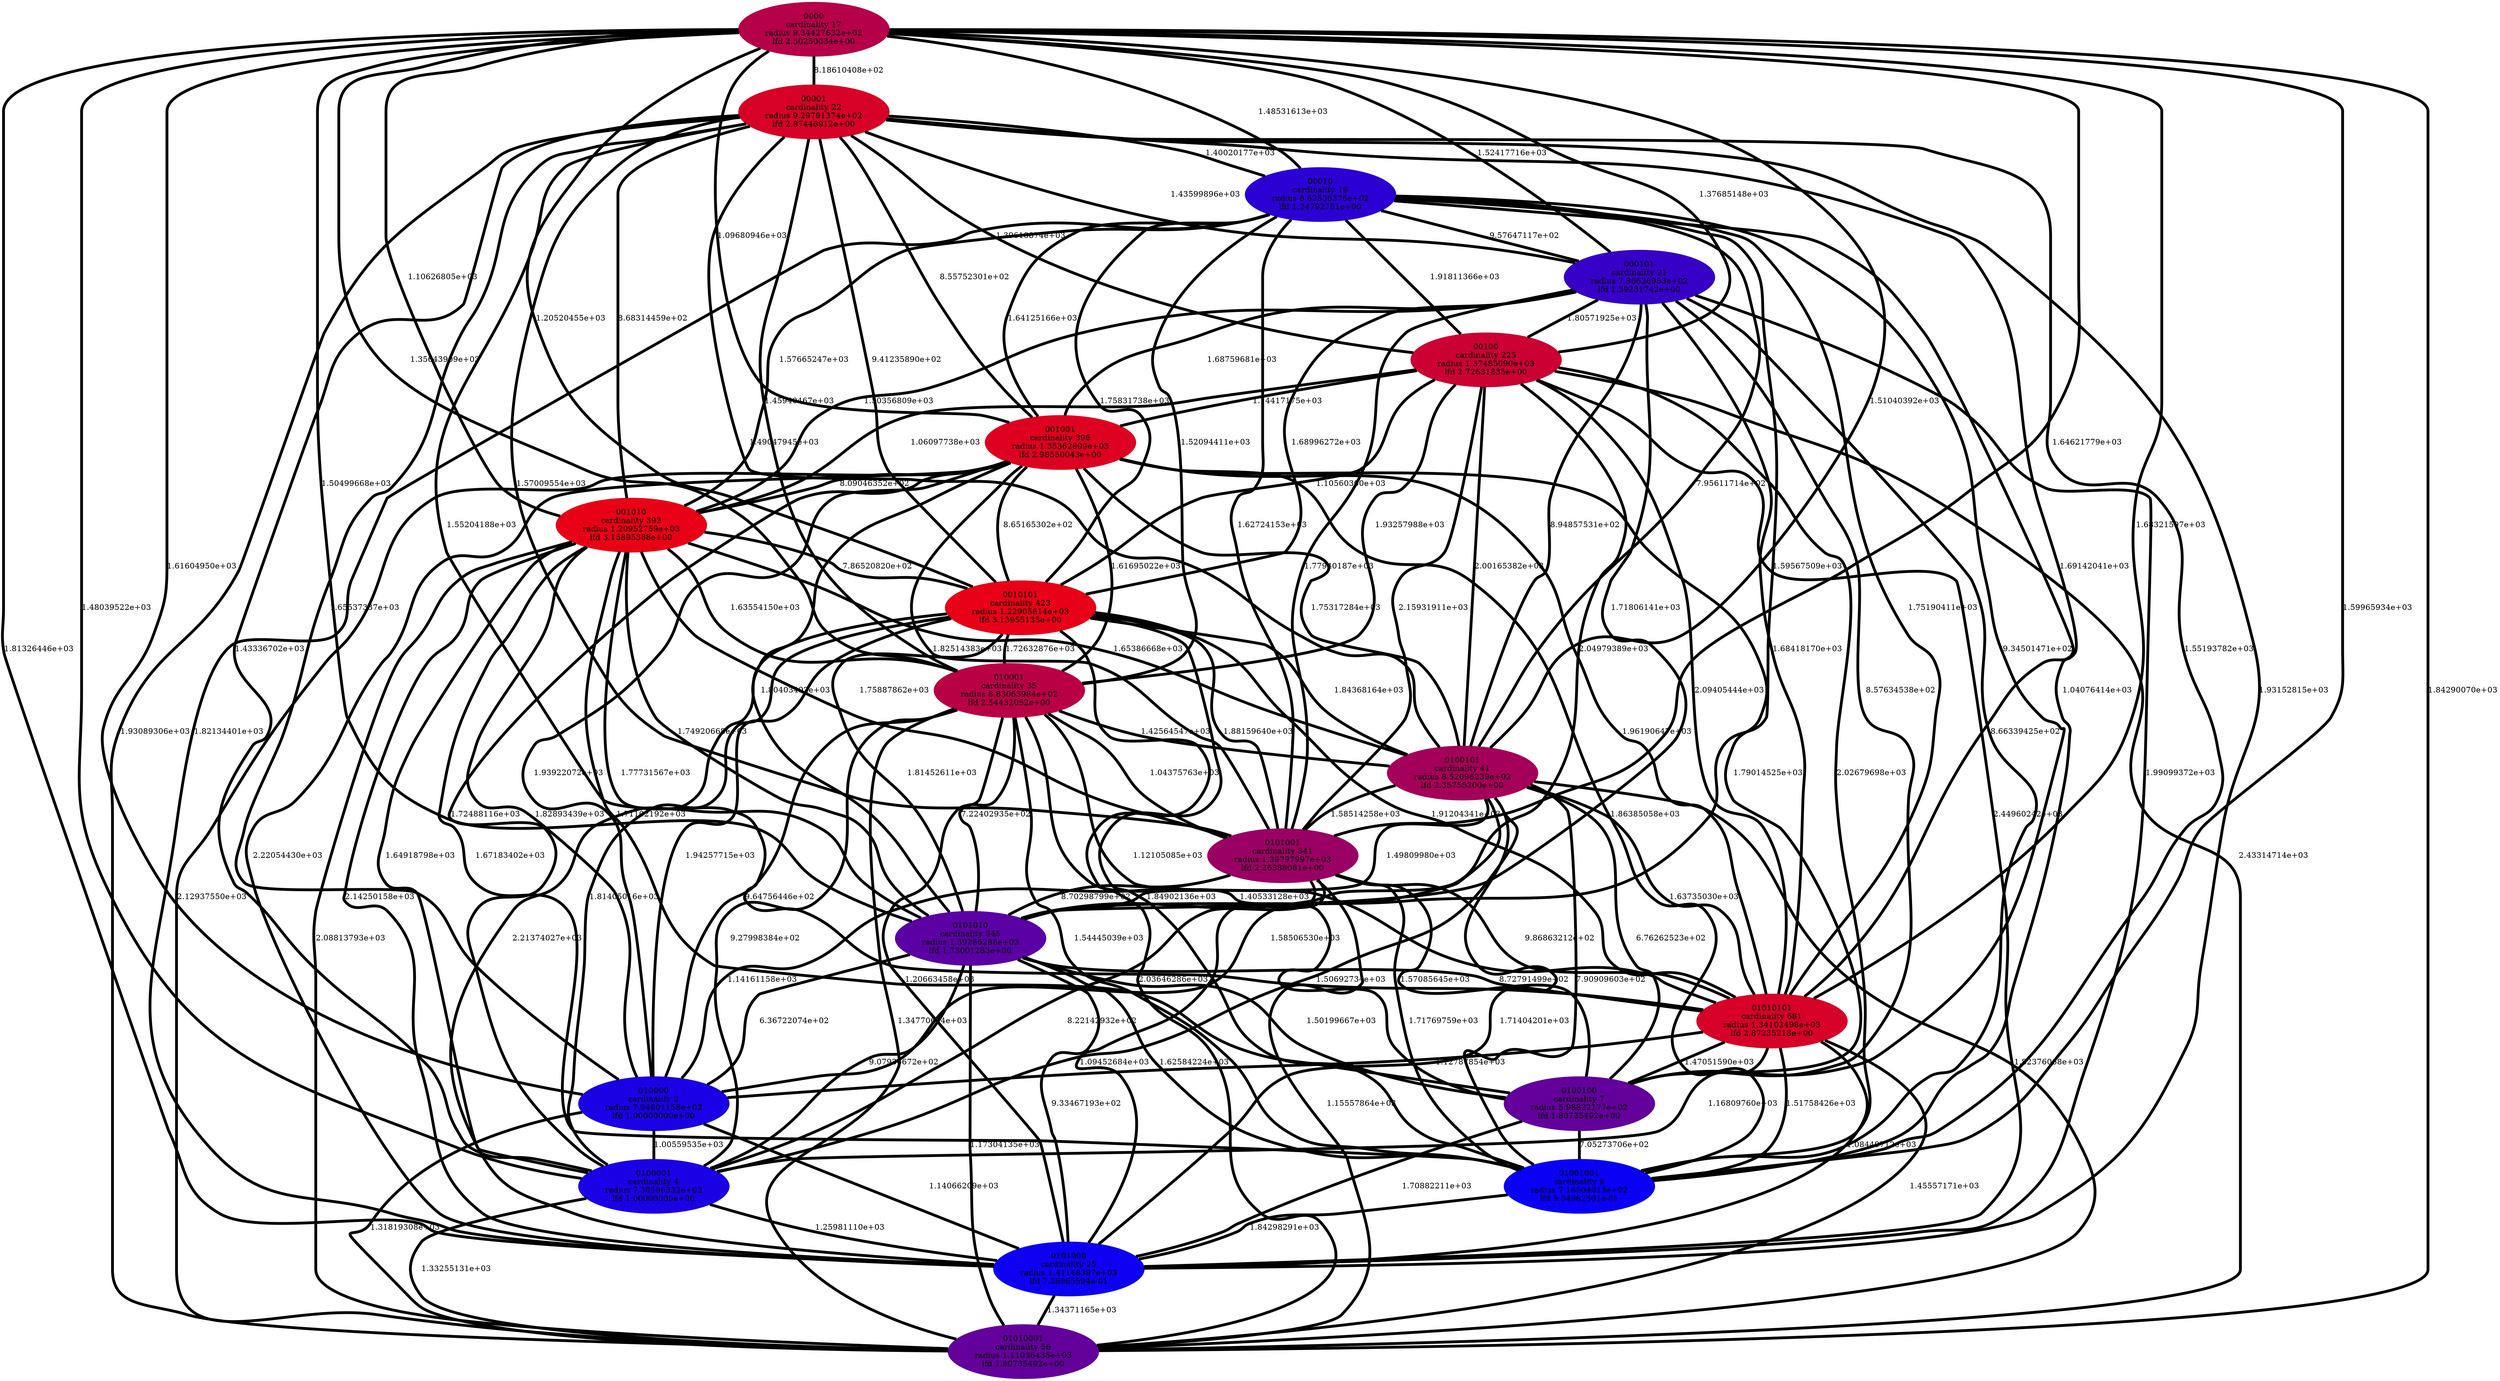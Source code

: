 graph stationary_probabilities_optimal_39 {
    edge[style=solid, penwidth="5", labeldistance="10"]
    00001 [label="00001\ncardinality 22\nradius 9.29791374e+02\nlfd 2.87446912e+00", color="#D70027", style="filled"]
    000101 [label="000101\ncardinality 21\nradius 7.36636953e+02\nlfd 1.39231742e+00", color="#3700C7", style="filled"]
    00100 [label="00100\ncardinality 225\nradius 1.37485090e+03\nlfd 2.72631835e+00", color="#CB0033", style="filled"]
    0101000 [label="0101000\ncardinality 25\nradius 1.41148397e+03\nlfd 7.36965594e-01", color="#0E00F0", style="filled"]
    0101001 [label="0101001\ncardinality 341\nradius 1.39797997e+03\nlfd 2.26388081e+00", color="#9A0064", style="filled"]
    0100001 [label="0100001\ncardinality 4\nradius 7.30596332e+02\nlfd 1.00000000e+00", color="#1A00E4", style="filled"]
    0100100 [label="0100100\ncardinality 7\nradius 5.98822177e+02\nlfd 1.80735492e+00", color="#63009B", style="filled"]
    001010 [label="001010\ncardinality 393\nradius 1.20952759e+03\nlfd 3.15895388e+00", color="#E80016", style="filled"]
    010001 [label="010001\ncardinality 35\nradius 8.83063984e+02\nlfd 2.54432052e+00", color="#B90045", style="filled"]
    01010101 [label="01010101\ncardinality 681\nradius 1.34102498e+03\nlfd 2.87235218e+00", color="#D60028", style="filled"]
    01001001 [label="01001001\ncardinality 9\nradius 7.16504013e+02\nlfd 5.84962501e-01", color="#0A00F4", style="filled"]
    0101010 [label="0101010\ncardinality 345\nradius 1.39286288e+03\nlfd 1.73001283e+00", color="#5A00A4", style="filled"]
    0010101 [label="0010101\ncardinality 423\nradius 1.22905614e+03\nlfd 3.13955135e+00", color="#E70017", style="filled"]
    0100101 [label="0100101\ncardinality 41\nradius 8.52096239e+02\nlfd 2.35755200e+00", color="#A50059", style="filled"]
    0000 [label="0000\ncardinality 17\nradius 9.34427632e+02\nlfd 2.50250034e+00", color="#B50049", style="filled"]
    00010 [label="00010\ncardinality 19\nradius 8.62536376e+02\nlfd 1.24792751e+00", color="#2B00D3", style="filled"]
    010000 [label="010000\ncardinality 2\nradius 7.94601158e+02\nlfd 1.00000000e+00", color="#1A00E4", style="filled"]
    001001 [label="001001\ncardinality 396\nradius 1.35362809e+03\nlfd 2.98550043e+00", color="#DE0020", style="filled"]
    01010001 [label="01010001\ncardinality 56\nradius 1.11036435e+03\nlfd 1.80735492e+00", color="#63009B", style="filled"]
    00001 -- 0100001 [label="1.43336702e+03"]
    001001 -- 010001 [label="1.61695022e+03"]
    010001 -- 0100101 [label="1.42564547e+03"]
    001010 -- 0100100 [label="1.71102192e+03"]
    010000 -- 0101000 [label="1.14066209e+03"]
    0010101 -- 01010001 [label="2.03646286e+03"]
    0100101 -- 010000 [label="1.58506530e+03"]
    0101010 -- 0101000 [label="9.33467193e+02"]
    0100101 -- 0101001 [label="1.58514258e+03"]
    001010 -- 01010101 [label="1.77731567e+03"]
    0101001 -- 01010001 [label="1.15557864e+03"]
    010001 -- 01010001 [label="1.34770694e+03"]
    00100 -- 01001001 [label="2.02679698e+03"]
    0101010 -- 0100001 [label="9.07936672e+02"]
    000101 -- 001010 [label="1.50356809e+03"]
    010001 -- 0101000 [label="1.20663458e+03"]
    00100 -- 0010101 [label="1.10560300e+03"]
    0101001 -- 0101000 [label="1.09452684e+03"]
    0000 -- 000101 [label="1.52417716e+03"]
    000101 -- 0010101 [label="1.68996272e+03"]
    00001 -- 0101010 [label="1.55204188e+03"]
    00001 -- 01010101 [label="1.69142041e+03"]
    0100101 -- 0101000 [label="1.71404201e+03"]
    0101001 -- 0101010 [label="8.70298799e+02"]
    000101 -- 0101010 [label="1.71806141e+03"]
    001010 -- 010001 [label="1.63554150e+03"]
    00010 -- 0101001 [label="1.62724153e+03"]
    00010 -- 0100101 [label="7.95611714e+02"]
    00010 -- 0010101 [label="1.75831738e+03"]
    0101010 -- 01010001 [label="1.17304135e+03"]
    0000 -- 01001001 [label="1.59965934e+03"]
    00001 -- 010001 [label="1.45940467e+03"]
    00100 -- 0101000 [label="2.44960242e+03"]
    0010101 -- 0100001 [label="1.81405016e+03"]
    0000 -- 001001 [label="1.09680946e+03"]
    0010101 -- 010001 [label="1.72632876e+03"]
    010001 -- 0101001 [label="1.04375763e+03"]
    0000 -- 00100 [label="1.37685148e+03"]
    00100 -- 010001 [label="1.93257988e+03"]
    0101001 -- 0100100 [label="1.57085645e+03"]
    001010 -- 0010101 [label="7.86520820e+02"]
    0010101 -- 010000 [label="1.94257715e+03"]
    00010 -- 0101000 [label="1.82134401e+03"]
    0100001 -- 0101000 [label="1.25981110e+03"]
    00100 -- 0101001 [label="2.15931911e+03"]
    000101 -- 01001001 [label="8.66339425e+02"]
    0000 -- 01010101 [label="1.68321597e+03"]
    00001 -- 010000 [label="1.65537337e+03"]
    00010 -- 01010101 [label="1.75190411e+03"]
    001001 -- 0100101 [label="1.75317284e+03"]
    0101010 -- 01001001 [label="1.62584224e+03"]
    0100101 -- 0101010 [label="1.49809980e+03"]
    00010 -- 0101010 [label="1.59567509e+03"]
    00100 -- 001001 [label="1.14417175e+03"]
    00010 -- 010001 [label="1.52094411e+03"]
    00100 -- 0101010 [label="2.04979389e+03"]
    00100 -- 01010001 [label="2.43314714e+03"]
    010000 -- 01010001 [label="1.31819308e+03"]
    001010 -- 010000 [label="1.82893439e+03"]
    0010101 -- 0101000 [label="2.21374027e+03"]
    001001 -- 0101001 [label="1.82514383e+03"]
    0000 -- 010001 [label="1.35643909e+03"]
    000101 -- 00100 [label="1.80571925e+03"]
    00010 -- 01001001 [label="1.04076414e+03"]
    0100101 -- 01010001 [label="1.82376068e+03"]
    00001 -- 0100101 [label="1.49047945e+03"]
    001010 -- 0101010 [label="1.74920668e+03"]
    001001 -- 01001001 [label="1.86385058e+03"]
    010001 -- 01001001 [label="1.54445039e+03"]
    0101010 -- 010000 [label="6.36722074e+02"]
    0101001 -- 01001001 [label="1.71769759e+03"]
    0100101 -- 0100001 [label="1.50692734e+03"]
    00100 -- 001010 [label="1.06097738e+03"]
    0101001 -- 0100001 [label="8.22142932e+02"]
    01010101 -- 01010001 [label="1.45557171e+03"]
    00001 -- 001010 [label="8.68314459e+02"]
    0010101 -- 0101010 [label="1.81452611e+03"]
    000101 -- 0100101 [label="8.94857531e+02"]
    000101 -- 0101000 [label="1.99099372e+03"]
    0000 -- 0101010 [label="1.50499668e+03"]
    0101010 -- 0100100 [label="1.50199667e+03"]
    001010 -- 0101001 [label="1.75887862e+03"]
    000101 -- 0100100 [label="8.57634538e+02"]
    010001 -- 010000 [label="9.64756446e+02"]
    0100100 -- 01001001 [label="7.05273706e+02"]
    0000 -- 00010 [label="1.48531613e+03"]
    01010101 -- 010000 [label="1.12787854e+03"]
    0000 -- 01010001 [label="1.84290070e+03"]
    0000 -- 010000 [label="1.61604950e+03"]
    0000 -- 0101001 [label="1.64621779e+03"]
    0000 -- 0100001 [label="1.48039522e+03"]
    00001 -- 001001 [label="8.55752301e+02"]
    001010 -- 01010001 [label="2.08813793e+03"]
    0100101 -- 01010101 [label="1.63735030e+03"]
    0000 -- 001010 [label="1.10626805e+03"]
    001001 -- 0100100 [label="1.79014525e+03"]
    0010101 -- 01010101 [label="1.91204341e+03"]
    001001 -- 010000 [label="1.93922072e+03"]
    010001 -- 0100001 [label="9.27998384e+02"]
    0100101 -- 0100100 [label="6.76262523e+02"]
    001010 -- 01001001 [label="1.67183402e+03"]
    000101 -- 0101001 [label="1.77940187e+03"]
    00001 -- 0101001 [label="1.57009554e+03"]
    010001 -- 0101010 [label="7.22402935e+02"]
    00001 -- 0010101 [label="9.41235890e+02"]
    0000 -- 0010101 [label="1.20520455e+03"]
    001001 -- 0100001 [label="1.72488116e+03"]
    00010 -- 001010 [label="1.57665247e+03"]
    00100 -- 01010101 [label="2.09405444e+03"]
    00001 -- 0101000 [label="1.93152815e+03"]
    0101000 -- 01010001 [label="1.34371165e+03"]
    00001 -- 01010001 [label="1.93089306e+03"]
    0010101 -- 0101001 [label="1.88159640e+03"]
    001001 -- 0101010 [label="1.80403492e+03"]
    001001 -- 001010 [label="8.09046352e+02"]
    0101001 -- 01010101 [label="9.86863212e+02"]
    0010101 -- 0100101 [label="1.84368164e+03"]
    01010101 -- 0100100 [label="1.47051590e+03"]
    0010101 -- 01001001 [label="1.84902136e+03"]
    01010101 -- 01001001 [label="1.51758426e+03"]
    0100001 -- 01010001 [label="1.33255131e+03"]
    001010 -- 0100101 [label="1.65386668e+03"]
    01010101 -- 0100001 [label="1.16809760e+03"]
    0100101 -- 01001001 [label="7.90909603e+02"]
    001001 -- 0010101 [label="8.65165302e+02"]
    0000 -- 0101000 [label="1.81326446e+03"]
    00001 -- 00100 [label="1.39618874e+03"]
    001001 -- 01010001 [label="2.12937550e+03"]
    00010 -- 000101 [label="9.57647117e+02"]
    001010 -- 0101000 [label="2.14250158e+03"]
    0000 -- 00001 [label="8.18610408e+02"]
    00010 -- 001001 [label="1.64125166e+03"]
    001010 -- 0100001 [label="1.64918798e+03"]
    001001 -- 01010101 [label="1.96190647e+03"]
    0100100 -- 0101000 [label="1.70882211e+03"]
    00001 -- 000101 [label="1.43599896e+03"]
    010001 -- 01010101 [label="1.12105085e+03"]
    01010101 -- 0101000 [label="1.08449712e+03"]
    010000 -- 0100001 [label="1.00559535e+03"]
    00001 -- 01001001 [label="1.55193782e+03"]
    0101010 -- 01010101 [label="8.72791499e+02"]
    000101 -- 01010101 [label="1.68418170e+03"]
    00010 -- 0100100 [label="9.34501471e+02"]
    010001 -- 0100100 [label="1.40533128e+03"]
    00100 -- 0100101 [label="2.00165382e+03"]
    0000 -- 0100101 [label="1.51040392e+03"]
    000101 -- 001001 [label="1.68759681e+03"]
    00001 -- 00010 [label="1.40020177e+03"]
    001001 -- 0101000 [label="2.22054430e+03"]
    0101001 -- 010000 [label="1.14161158e+03"]
    01001001 -- 0101000 [label="1.84298291e+03"]
    00010 -- 00100 [label="1.91811366e+03"]
}
